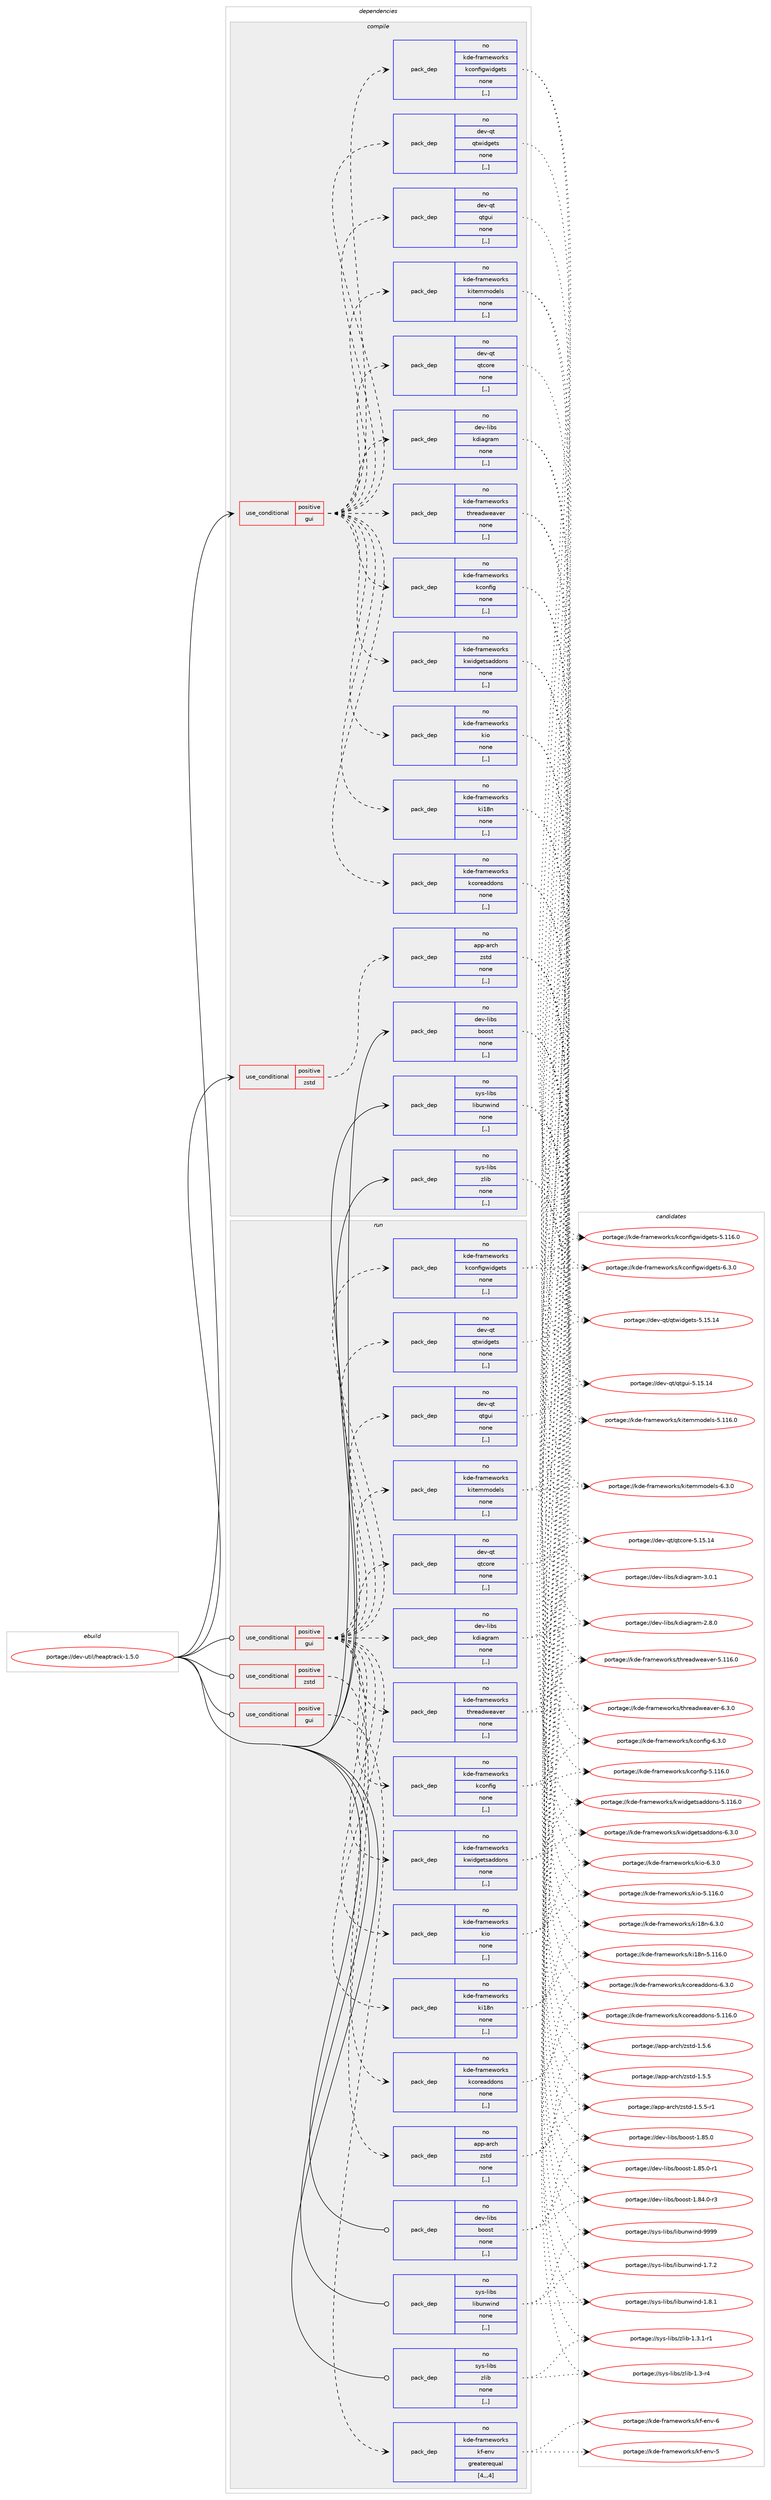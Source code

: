 digraph prolog {

# *************
# Graph options
# *************

newrank=true;
concentrate=true;
compound=true;
graph [rankdir=LR,fontname=Helvetica,fontsize=10,ranksep=1.5];#, ranksep=2.5, nodesep=0.2];
edge  [arrowhead=vee];
node  [fontname=Helvetica,fontsize=10];

# **********
# The ebuild
# **********

subgraph cluster_leftcol {
color=gray;
rank=same;
label=<<i>ebuild</i>>;
id [label="portage://dev-util/heaptrack-1.5.0", color=red, width=4, href="../dev-util/heaptrack-1.5.0.svg"];
}

# ****************
# The dependencies
# ****************

subgraph cluster_midcol {
color=gray;
label=<<i>dependencies</i>>;
subgraph cluster_compile {
fillcolor="#eeeeee";
style=filled;
label=<<i>compile</i>>;
subgraph cond59285 {
dependency210974 [label=<<TABLE BORDER="0" CELLBORDER="1" CELLSPACING="0" CELLPADDING="4"><TR><TD ROWSPAN="3" CELLPADDING="10">use_conditional</TD></TR><TR><TD>positive</TD></TR><TR><TD>gui</TD></TR></TABLE>>, shape=none, color=red];
subgraph pack150294 {
dependency210975 [label=<<TABLE BORDER="0" CELLBORDER="1" CELLSPACING="0" CELLPADDING="4" WIDTH="220"><TR><TD ROWSPAN="6" CELLPADDING="30">pack_dep</TD></TR><TR><TD WIDTH="110">no</TD></TR><TR><TD>dev-libs</TD></TR><TR><TD>kdiagram</TD></TR><TR><TD>none</TD></TR><TR><TD>[,,]</TD></TR></TABLE>>, shape=none, color=blue];
}
dependency210974:e -> dependency210975:w [weight=20,style="dashed",arrowhead="vee"];
subgraph pack150295 {
dependency210976 [label=<<TABLE BORDER="0" CELLBORDER="1" CELLSPACING="0" CELLPADDING="4" WIDTH="220"><TR><TD ROWSPAN="6" CELLPADDING="30">pack_dep</TD></TR><TR><TD WIDTH="110">no</TD></TR><TR><TD>dev-qt</TD></TR><TR><TD>qtcore</TD></TR><TR><TD>none</TD></TR><TR><TD>[,,]</TD></TR></TABLE>>, shape=none, color=blue];
}
dependency210974:e -> dependency210976:w [weight=20,style="dashed",arrowhead="vee"];
subgraph pack150296 {
dependency210977 [label=<<TABLE BORDER="0" CELLBORDER="1" CELLSPACING="0" CELLPADDING="4" WIDTH="220"><TR><TD ROWSPAN="6" CELLPADDING="30">pack_dep</TD></TR><TR><TD WIDTH="110">no</TD></TR><TR><TD>dev-qt</TD></TR><TR><TD>qtgui</TD></TR><TR><TD>none</TD></TR><TR><TD>[,,]</TD></TR></TABLE>>, shape=none, color=blue];
}
dependency210974:e -> dependency210977:w [weight=20,style="dashed",arrowhead="vee"];
subgraph pack150297 {
dependency210978 [label=<<TABLE BORDER="0" CELLBORDER="1" CELLSPACING="0" CELLPADDING="4" WIDTH="220"><TR><TD ROWSPAN="6" CELLPADDING="30">pack_dep</TD></TR><TR><TD WIDTH="110">no</TD></TR><TR><TD>dev-qt</TD></TR><TR><TD>qtwidgets</TD></TR><TR><TD>none</TD></TR><TR><TD>[,,]</TD></TR></TABLE>>, shape=none, color=blue];
}
dependency210974:e -> dependency210978:w [weight=20,style="dashed",arrowhead="vee"];
subgraph pack150298 {
dependency210979 [label=<<TABLE BORDER="0" CELLBORDER="1" CELLSPACING="0" CELLPADDING="4" WIDTH="220"><TR><TD ROWSPAN="6" CELLPADDING="30">pack_dep</TD></TR><TR><TD WIDTH="110">no</TD></TR><TR><TD>kde-frameworks</TD></TR><TR><TD>kconfig</TD></TR><TR><TD>none</TD></TR><TR><TD>[,,]</TD></TR></TABLE>>, shape=none, color=blue];
}
dependency210974:e -> dependency210979:w [weight=20,style="dashed",arrowhead="vee"];
subgraph pack150299 {
dependency210980 [label=<<TABLE BORDER="0" CELLBORDER="1" CELLSPACING="0" CELLPADDING="4" WIDTH="220"><TR><TD ROWSPAN="6" CELLPADDING="30">pack_dep</TD></TR><TR><TD WIDTH="110">no</TD></TR><TR><TD>kde-frameworks</TD></TR><TR><TD>kconfigwidgets</TD></TR><TR><TD>none</TD></TR><TR><TD>[,,]</TD></TR></TABLE>>, shape=none, color=blue];
}
dependency210974:e -> dependency210980:w [weight=20,style="dashed",arrowhead="vee"];
subgraph pack150300 {
dependency210981 [label=<<TABLE BORDER="0" CELLBORDER="1" CELLSPACING="0" CELLPADDING="4" WIDTH="220"><TR><TD ROWSPAN="6" CELLPADDING="30">pack_dep</TD></TR><TR><TD WIDTH="110">no</TD></TR><TR><TD>kde-frameworks</TD></TR><TR><TD>kcoreaddons</TD></TR><TR><TD>none</TD></TR><TR><TD>[,,]</TD></TR></TABLE>>, shape=none, color=blue];
}
dependency210974:e -> dependency210981:w [weight=20,style="dashed",arrowhead="vee"];
subgraph pack150301 {
dependency210982 [label=<<TABLE BORDER="0" CELLBORDER="1" CELLSPACING="0" CELLPADDING="4" WIDTH="220"><TR><TD ROWSPAN="6" CELLPADDING="30">pack_dep</TD></TR><TR><TD WIDTH="110">no</TD></TR><TR><TD>kde-frameworks</TD></TR><TR><TD>ki18n</TD></TR><TR><TD>none</TD></TR><TR><TD>[,,]</TD></TR></TABLE>>, shape=none, color=blue];
}
dependency210974:e -> dependency210982:w [weight=20,style="dashed",arrowhead="vee"];
subgraph pack150302 {
dependency210983 [label=<<TABLE BORDER="0" CELLBORDER="1" CELLSPACING="0" CELLPADDING="4" WIDTH="220"><TR><TD ROWSPAN="6" CELLPADDING="30">pack_dep</TD></TR><TR><TD WIDTH="110">no</TD></TR><TR><TD>kde-frameworks</TD></TR><TR><TD>kio</TD></TR><TR><TD>none</TD></TR><TR><TD>[,,]</TD></TR></TABLE>>, shape=none, color=blue];
}
dependency210974:e -> dependency210983:w [weight=20,style="dashed",arrowhead="vee"];
subgraph pack150303 {
dependency210984 [label=<<TABLE BORDER="0" CELLBORDER="1" CELLSPACING="0" CELLPADDING="4" WIDTH="220"><TR><TD ROWSPAN="6" CELLPADDING="30">pack_dep</TD></TR><TR><TD WIDTH="110">no</TD></TR><TR><TD>kde-frameworks</TD></TR><TR><TD>kitemmodels</TD></TR><TR><TD>none</TD></TR><TR><TD>[,,]</TD></TR></TABLE>>, shape=none, color=blue];
}
dependency210974:e -> dependency210984:w [weight=20,style="dashed",arrowhead="vee"];
subgraph pack150304 {
dependency210985 [label=<<TABLE BORDER="0" CELLBORDER="1" CELLSPACING="0" CELLPADDING="4" WIDTH="220"><TR><TD ROWSPAN="6" CELLPADDING="30">pack_dep</TD></TR><TR><TD WIDTH="110">no</TD></TR><TR><TD>kde-frameworks</TD></TR><TR><TD>kwidgetsaddons</TD></TR><TR><TD>none</TD></TR><TR><TD>[,,]</TD></TR></TABLE>>, shape=none, color=blue];
}
dependency210974:e -> dependency210985:w [weight=20,style="dashed",arrowhead="vee"];
subgraph pack150305 {
dependency210986 [label=<<TABLE BORDER="0" CELLBORDER="1" CELLSPACING="0" CELLPADDING="4" WIDTH="220"><TR><TD ROWSPAN="6" CELLPADDING="30">pack_dep</TD></TR><TR><TD WIDTH="110">no</TD></TR><TR><TD>kde-frameworks</TD></TR><TR><TD>threadweaver</TD></TR><TR><TD>none</TD></TR><TR><TD>[,,]</TD></TR></TABLE>>, shape=none, color=blue];
}
dependency210974:e -> dependency210986:w [weight=20,style="dashed",arrowhead="vee"];
}
id:e -> dependency210974:w [weight=20,style="solid",arrowhead="vee"];
subgraph cond59286 {
dependency210987 [label=<<TABLE BORDER="0" CELLBORDER="1" CELLSPACING="0" CELLPADDING="4"><TR><TD ROWSPAN="3" CELLPADDING="10">use_conditional</TD></TR><TR><TD>positive</TD></TR><TR><TD>zstd</TD></TR></TABLE>>, shape=none, color=red];
subgraph pack150306 {
dependency210988 [label=<<TABLE BORDER="0" CELLBORDER="1" CELLSPACING="0" CELLPADDING="4" WIDTH="220"><TR><TD ROWSPAN="6" CELLPADDING="30">pack_dep</TD></TR><TR><TD WIDTH="110">no</TD></TR><TR><TD>app-arch</TD></TR><TR><TD>zstd</TD></TR><TR><TD>none</TD></TR><TR><TD>[,,]</TD></TR></TABLE>>, shape=none, color=blue];
}
dependency210987:e -> dependency210988:w [weight=20,style="dashed",arrowhead="vee"];
}
id:e -> dependency210987:w [weight=20,style="solid",arrowhead="vee"];
subgraph pack150307 {
dependency210989 [label=<<TABLE BORDER="0" CELLBORDER="1" CELLSPACING="0" CELLPADDING="4" WIDTH="220"><TR><TD ROWSPAN="6" CELLPADDING="30">pack_dep</TD></TR><TR><TD WIDTH="110">no</TD></TR><TR><TD>dev-libs</TD></TR><TR><TD>boost</TD></TR><TR><TD>none</TD></TR><TR><TD>[,,]</TD></TR></TABLE>>, shape=none, color=blue];
}
id:e -> dependency210989:w [weight=20,style="solid",arrowhead="vee"];
subgraph pack150308 {
dependency210990 [label=<<TABLE BORDER="0" CELLBORDER="1" CELLSPACING="0" CELLPADDING="4" WIDTH="220"><TR><TD ROWSPAN="6" CELLPADDING="30">pack_dep</TD></TR><TR><TD WIDTH="110">no</TD></TR><TR><TD>sys-libs</TD></TR><TR><TD>libunwind</TD></TR><TR><TD>none</TD></TR><TR><TD>[,,]</TD></TR></TABLE>>, shape=none, color=blue];
}
id:e -> dependency210990:w [weight=20,style="solid",arrowhead="vee"];
subgraph pack150309 {
dependency210991 [label=<<TABLE BORDER="0" CELLBORDER="1" CELLSPACING="0" CELLPADDING="4" WIDTH="220"><TR><TD ROWSPAN="6" CELLPADDING="30">pack_dep</TD></TR><TR><TD WIDTH="110">no</TD></TR><TR><TD>sys-libs</TD></TR><TR><TD>zlib</TD></TR><TR><TD>none</TD></TR><TR><TD>[,,]</TD></TR></TABLE>>, shape=none, color=blue];
}
id:e -> dependency210991:w [weight=20,style="solid",arrowhead="vee"];
}
subgraph cluster_compileandrun {
fillcolor="#eeeeee";
style=filled;
label=<<i>compile and run</i>>;
}
subgraph cluster_run {
fillcolor="#eeeeee";
style=filled;
label=<<i>run</i>>;
subgraph cond59287 {
dependency210992 [label=<<TABLE BORDER="0" CELLBORDER="1" CELLSPACING="0" CELLPADDING="4"><TR><TD ROWSPAN="3" CELLPADDING="10">use_conditional</TD></TR><TR><TD>positive</TD></TR><TR><TD>gui</TD></TR></TABLE>>, shape=none, color=red];
subgraph pack150310 {
dependency210993 [label=<<TABLE BORDER="0" CELLBORDER="1" CELLSPACING="0" CELLPADDING="4" WIDTH="220"><TR><TD ROWSPAN="6" CELLPADDING="30">pack_dep</TD></TR><TR><TD WIDTH="110">no</TD></TR><TR><TD>dev-libs</TD></TR><TR><TD>kdiagram</TD></TR><TR><TD>none</TD></TR><TR><TD>[,,]</TD></TR></TABLE>>, shape=none, color=blue];
}
dependency210992:e -> dependency210993:w [weight=20,style="dashed",arrowhead="vee"];
subgraph pack150311 {
dependency210994 [label=<<TABLE BORDER="0" CELLBORDER="1" CELLSPACING="0" CELLPADDING="4" WIDTH="220"><TR><TD ROWSPAN="6" CELLPADDING="30">pack_dep</TD></TR><TR><TD WIDTH="110">no</TD></TR><TR><TD>dev-qt</TD></TR><TR><TD>qtcore</TD></TR><TR><TD>none</TD></TR><TR><TD>[,,]</TD></TR></TABLE>>, shape=none, color=blue];
}
dependency210992:e -> dependency210994:w [weight=20,style="dashed",arrowhead="vee"];
subgraph pack150312 {
dependency210995 [label=<<TABLE BORDER="0" CELLBORDER="1" CELLSPACING="0" CELLPADDING="4" WIDTH="220"><TR><TD ROWSPAN="6" CELLPADDING="30">pack_dep</TD></TR><TR><TD WIDTH="110">no</TD></TR><TR><TD>dev-qt</TD></TR><TR><TD>qtgui</TD></TR><TR><TD>none</TD></TR><TR><TD>[,,]</TD></TR></TABLE>>, shape=none, color=blue];
}
dependency210992:e -> dependency210995:w [weight=20,style="dashed",arrowhead="vee"];
subgraph pack150313 {
dependency210996 [label=<<TABLE BORDER="0" CELLBORDER="1" CELLSPACING="0" CELLPADDING="4" WIDTH="220"><TR><TD ROWSPAN="6" CELLPADDING="30">pack_dep</TD></TR><TR><TD WIDTH="110">no</TD></TR><TR><TD>dev-qt</TD></TR><TR><TD>qtwidgets</TD></TR><TR><TD>none</TD></TR><TR><TD>[,,]</TD></TR></TABLE>>, shape=none, color=blue];
}
dependency210992:e -> dependency210996:w [weight=20,style="dashed",arrowhead="vee"];
subgraph pack150314 {
dependency210997 [label=<<TABLE BORDER="0" CELLBORDER="1" CELLSPACING="0" CELLPADDING="4" WIDTH="220"><TR><TD ROWSPAN="6" CELLPADDING="30">pack_dep</TD></TR><TR><TD WIDTH="110">no</TD></TR><TR><TD>kde-frameworks</TD></TR><TR><TD>kconfig</TD></TR><TR><TD>none</TD></TR><TR><TD>[,,]</TD></TR></TABLE>>, shape=none, color=blue];
}
dependency210992:e -> dependency210997:w [weight=20,style="dashed",arrowhead="vee"];
subgraph pack150315 {
dependency210998 [label=<<TABLE BORDER="0" CELLBORDER="1" CELLSPACING="0" CELLPADDING="4" WIDTH="220"><TR><TD ROWSPAN="6" CELLPADDING="30">pack_dep</TD></TR><TR><TD WIDTH="110">no</TD></TR><TR><TD>kde-frameworks</TD></TR><TR><TD>kconfigwidgets</TD></TR><TR><TD>none</TD></TR><TR><TD>[,,]</TD></TR></TABLE>>, shape=none, color=blue];
}
dependency210992:e -> dependency210998:w [weight=20,style="dashed",arrowhead="vee"];
subgraph pack150316 {
dependency210999 [label=<<TABLE BORDER="0" CELLBORDER="1" CELLSPACING="0" CELLPADDING="4" WIDTH="220"><TR><TD ROWSPAN="6" CELLPADDING="30">pack_dep</TD></TR><TR><TD WIDTH="110">no</TD></TR><TR><TD>kde-frameworks</TD></TR><TR><TD>kcoreaddons</TD></TR><TR><TD>none</TD></TR><TR><TD>[,,]</TD></TR></TABLE>>, shape=none, color=blue];
}
dependency210992:e -> dependency210999:w [weight=20,style="dashed",arrowhead="vee"];
subgraph pack150317 {
dependency211000 [label=<<TABLE BORDER="0" CELLBORDER="1" CELLSPACING="0" CELLPADDING="4" WIDTH="220"><TR><TD ROWSPAN="6" CELLPADDING="30">pack_dep</TD></TR><TR><TD WIDTH="110">no</TD></TR><TR><TD>kde-frameworks</TD></TR><TR><TD>ki18n</TD></TR><TR><TD>none</TD></TR><TR><TD>[,,]</TD></TR></TABLE>>, shape=none, color=blue];
}
dependency210992:e -> dependency211000:w [weight=20,style="dashed",arrowhead="vee"];
subgraph pack150318 {
dependency211001 [label=<<TABLE BORDER="0" CELLBORDER="1" CELLSPACING="0" CELLPADDING="4" WIDTH="220"><TR><TD ROWSPAN="6" CELLPADDING="30">pack_dep</TD></TR><TR><TD WIDTH="110">no</TD></TR><TR><TD>kde-frameworks</TD></TR><TR><TD>kio</TD></TR><TR><TD>none</TD></TR><TR><TD>[,,]</TD></TR></TABLE>>, shape=none, color=blue];
}
dependency210992:e -> dependency211001:w [weight=20,style="dashed",arrowhead="vee"];
subgraph pack150319 {
dependency211002 [label=<<TABLE BORDER="0" CELLBORDER="1" CELLSPACING="0" CELLPADDING="4" WIDTH="220"><TR><TD ROWSPAN="6" CELLPADDING="30">pack_dep</TD></TR><TR><TD WIDTH="110">no</TD></TR><TR><TD>kde-frameworks</TD></TR><TR><TD>kitemmodels</TD></TR><TR><TD>none</TD></TR><TR><TD>[,,]</TD></TR></TABLE>>, shape=none, color=blue];
}
dependency210992:e -> dependency211002:w [weight=20,style="dashed",arrowhead="vee"];
subgraph pack150320 {
dependency211003 [label=<<TABLE BORDER="0" CELLBORDER="1" CELLSPACING="0" CELLPADDING="4" WIDTH="220"><TR><TD ROWSPAN="6" CELLPADDING="30">pack_dep</TD></TR><TR><TD WIDTH="110">no</TD></TR><TR><TD>kde-frameworks</TD></TR><TR><TD>kwidgetsaddons</TD></TR><TR><TD>none</TD></TR><TR><TD>[,,]</TD></TR></TABLE>>, shape=none, color=blue];
}
dependency210992:e -> dependency211003:w [weight=20,style="dashed",arrowhead="vee"];
subgraph pack150321 {
dependency211004 [label=<<TABLE BORDER="0" CELLBORDER="1" CELLSPACING="0" CELLPADDING="4" WIDTH="220"><TR><TD ROWSPAN="6" CELLPADDING="30">pack_dep</TD></TR><TR><TD WIDTH="110">no</TD></TR><TR><TD>kde-frameworks</TD></TR><TR><TD>threadweaver</TD></TR><TR><TD>none</TD></TR><TR><TD>[,,]</TD></TR></TABLE>>, shape=none, color=blue];
}
dependency210992:e -> dependency211004:w [weight=20,style="dashed",arrowhead="vee"];
}
id:e -> dependency210992:w [weight=20,style="solid",arrowhead="odot"];
subgraph cond59288 {
dependency211005 [label=<<TABLE BORDER="0" CELLBORDER="1" CELLSPACING="0" CELLPADDING="4"><TR><TD ROWSPAN="3" CELLPADDING="10">use_conditional</TD></TR><TR><TD>positive</TD></TR><TR><TD>gui</TD></TR></TABLE>>, shape=none, color=red];
subgraph pack150322 {
dependency211006 [label=<<TABLE BORDER="0" CELLBORDER="1" CELLSPACING="0" CELLPADDING="4" WIDTH="220"><TR><TD ROWSPAN="6" CELLPADDING="30">pack_dep</TD></TR><TR><TD WIDTH="110">no</TD></TR><TR><TD>kde-frameworks</TD></TR><TR><TD>kf-env</TD></TR><TR><TD>greaterequal</TD></TR><TR><TD>[4,,,4]</TD></TR></TABLE>>, shape=none, color=blue];
}
dependency211005:e -> dependency211006:w [weight=20,style="dashed",arrowhead="vee"];
}
id:e -> dependency211005:w [weight=20,style="solid",arrowhead="odot"];
subgraph cond59289 {
dependency211007 [label=<<TABLE BORDER="0" CELLBORDER="1" CELLSPACING="0" CELLPADDING="4"><TR><TD ROWSPAN="3" CELLPADDING="10">use_conditional</TD></TR><TR><TD>positive</TD></TR><TR><TD>zstd</TD></TR></TABLE>>, shape=none, color=red];
subgraph pack150323 {
dependency211008 [label=<<TABLE BORDER="0" CELLBORDER="1" CELLSPACING="0" CELLPADDING="4" WIDTH="220"><TR><TD ROWSPAN="6" CELLPADDING="30">pack_dep</TD></TR><TR><TD WIDTH="110">no</TD></TR><TR><TD>app-arch</TD></TR><TR><TD>zstd</TD></TR><TR><TD>none</TD></TR><TR><TD>[,,]</TD></TR></TABLE>>, shape=none, color=blue];
}
dependency211007:e -> dependency211008:w [weight=20,style="dashed",arrowhead="vee"];
}
id:e -> dependency211007:w [weight=20,style="solid",arrowhead="odot"];
subgraph pack150324 {
dependency211009 [label=<<TABLE BORDER="0" CELLBORDER="1" CELLSPACING="0" CELLPADDING="4" WIDTH="220"><TR><TD ROWSPAN="6" CELLPADDING="30">pack_dep</TD></TR><TR><TD WIDTH="110">no</TD></TR><TR><TD>dev-libs</TD></TR><TR><TD>boost</TD></TR><TR><TD>none</TD></TR><TR><TD>[,,]</TD></TR></TABLE>>, shape=none, color=blue];
}
id:e -> dependency211009:w [weight=20,style="solid",arrowhead="odot"];
subgraph pack150325 {
dependency211010 [label=<<TABLE BORDER="0" CELLBORDER="1" CELLSPACING="0" CELLPADDING="4" WIDTH="220"><TR><TD ROWSPAN="6" CELLPADDING="30">pack_dep</TD></TR><TR><TD WIDTH="110">no</TD></TR><TR><TD>sys-libs</TD></TR><TR><TD>libunwind</TD></TR><TR><TD>none</TD></TR><TR><TD>[,,]</TD></TR></TABLE>>, shape=none, color=blue];
}
id:e -> dependency211010:w [weight=20,style="solid",arrowhead="odot"];
subgraph pack150326 {
dependency211011 [label=<<TABLE BORDER="0" CELLBORDER="1" CELLSPACING="0" CELLPADDING="4" WIDTH="220"><TR><TD ROWSPAN="6" CELLPADDING="30">pack_dep</TD></TR><TR><TD WIDTH="110">no</TD></TR><TR><TD>sys-libs</TD></TR><TR><TD>zlib</TD></TR><TR><TD>none</TD></TR><TR><TD>[,,]</TD></TR></TABLE>>, shape=none, color=blue];
}
id:e -> dependency211011:w [weight=20,style="solid",arrowhead="odot"];
}
}

# **************
# The candidates
# **************

subgraph cluster_choices {
rank=same;
color=gray;
label=<<i>candidates</i>>;

subgraph choice150294 {
color=black;
nodesep=1;
choice1001011184510810598115471071001059710311497109455046564648 [label="portage://dev-libs/kdiagram-2.8.0", color=red, width=4,href="../dev-libs/kdiagram-2.8.0.svg"];
choice1001011184510810598115471071001059710311497109455146484649 [label="portage://dev-libs/kdiagram-3.0.1", color=red, width=4,href="../dev-libs/kdiagram-3.0.1.svg"];
dependency210975:e -> choice1001011184510810598115471071001059710311497109455046564648:w [style=dotted,weight="100"];
dependency210975:e -> choice1001011184510810598115471071001059710311497109455146484649:w [style=dotted,weight="100"];
}
subgraph choice150295 {
color=black;
nodesep=1;
choice1001011184511311647113116991111141014553464953464952 [label="portage://dev-qt/qtcore-5.15.14", color=red, width=4,href="../dev-qt/qtcore-5.15.14.svg"];
dependency210976:e -> choice1001011184511311647113116991111141014553464953464952:w [style=dotted,weight="100"];
}
subgraph choice150296 {
color=black;
nodesep=1;
choice10010111845113116471131161031171054553464953464952 [label="portage://dev-qt/qtgui-5.15.14", color=red, width=4,href="../dev-qt/qtgui-5.15.14.svg"];
dependency210977:e -> choice10010111845113116471131161031171054553464953464952:w [style=dotted,weight="100"];
}
subgraph choice150297 {
color=black;
nodesep=1;
choice10010111845113116471131161191051001031011161154553464953464952 [label="portage://dev-qt/qtwidgets-5.15.14", color=red, width=4,href="../dev-qt/qtwidgets-5.15.14.svg"];
dependency210978:e -> choice10010111845113116471131161191051001031011161154553464953464952:w [style=dotted,weight="100"];
}
subgraph choice150298 {
color=black;
nodesep=1;
choice107100101451021149710910111911111410711547107991111101021051034553464949544648 [label="portage://kde-frameworks/kconfig-5.116.0", color=red, width=4,href="../kde-frameworks/kconfig-5.116.0.svg"];
choice10710010145102114971091011191111141071154710799111110102105103455446514648 [label="portage://kde-frameworks/kconfig-6.3.0", color=red, width=4,href="../kde-frameworks/kconfig-6.3.0.svg"];
dependency210979:e -> choice107100101451021149710910111911111410711547107991111101021051034553464949544648:w [style=dotted,weight="100"];
dependency210979:e -> choice10710010145102114971091011191111141071154710799111110102105103455446514648:w [style=dotted,weight="100"];
}
subgraph choice150299 {
color=black;
nodesep=1;
choice107100101451021149710910111911111410711547107991111101021051031191051001031011161154553464949544648 [label="portage://kde-frameworks/kconfigwidgets-5.116.0", color=red, width=4,href="../kde-frameworks/kconfigwidgets-5.116.0.svg"];
choice10710010145102114971091011191111141071154710799111110102105103119105100103101116115455446514648 [label="portage://kde-frameworks/kconfigwidgets-6.3.0", color=red, width=4,href="../kde-frameworks/kconfigwidgets-6.3.0.svg"];
dependency210980:e -> choice107100101451021149710910111911111410711547107991111101021051031191051001031011161154553464949544648:w [style=dotted,weight="100"];
dependency210980:e -> choice10710010145102114971091011191111141071154710799111110102105103119105100103101116115455446514648:w [style=dotted,weight="100"];
}
subgraph choice150300 {
color=black;
nodesep=1;
choice10710010145102114971091011191111141071154710799111114101971001001111101154553464949544648 [label="portage://kde-frameworks/kcoreaddons-5.116.0", color=red, width=4,href="../kde-frameworks/kcoreaddons-5.116.0.svg"];
choice1071001014510211497109101119111114107115471079911111410197100100111110115455446514648 [label="portage://kde-frameworks/kcoreaddons-6.3.0", color=red, width=4,href="../kde-frameworks/kcoreaddons-6.3.0.svg"];
dependency210981:e -> choice10710010145102114971091011191111141071154710799111114101971001001111101154553464949544648:w [style=dotted,weight="100"];
dependency210981:e -> choice1071001014510211497109101119111114107115471079911111410197100100111110115455446514648:w [style=dotted,weight="100"];
}
subgraph choice150301 {
color=black;
nodesep=1;
choice10710010145102114971091011191111141071154710710549561104553464949544648 [label="portage://kde-frameworks/ki18n-5.116.0", color=red, width=4,href="../kde-frameworks/ki18n-5.116.0.svg"];
choice1071001014510211497109101119111114107115471071054956110455446514648 [label="portage://kde-frameworks/ki18n-6.3.0", color=red, width=4,href="../kde-frameworks/ki18n-6.3.0.svg"];
dependency210982:e -> choice10710010145102114971091011191111141071154710710549561104553464949544648:w [style=dotted,weight="100"];
dependency210982:e -> choice1071001014510211497109101119111114107115471071054956110455446514648:w [style=dotted,weight="100"];
}
subgraph choice150302 {
color=black;
nodesep=1;
choice1071001014510211497109101119111114107115471071051114553464949544648 [label="portage://kde-frameworks/kio-5.116.0", color=red, width=4,href="../kde-frameworks/kio-5.116.0.svg"];
choice107100101451021149710910111911111410711547107105111455446514648 [label="portage://kde-frameworks/kio-6.3.0", color=red, width=4,href="../kde-frameworks/kio-6.3.0.svg"];
dependency210983:e -> choice1071001014510211497109101119111114107115471071051114553464949544648:w [style=dotted,weight="100"];
dependency210983:e -> choice107100101451021149710910111911111410711547107105111455446514648:w [style=dotted,weight="100"];
}
subgraph choice150303 {
color=black;
nodesep=1;
choice1071001014510211497109101119111114107115471071051161011091091111001011081154553464949544648 [label="portage://kde-frameworks/kitemmodels-5.116.0", color=red, width=4,href="../kde-frameworks/kitemmodels-5.116.0.svg"];
choice107100101451021149710910111911111410711547107105116101109109111100101108115455446514648 [label="portage://kde-frameworks/kitemmodels-6.3.0", color=red, width=4,href="../kde-frameworks/kitemmodels-6.3.0.svg"];
dependency210984:e -> choice1071001014510211497109101119111114107115471071051161011091091111001011081154553464949544648:w [style=dotted,weight="100"];
dependency210984:e -> choice107100101451021149710910111911111410711547107105116101109109111100101108115455446514648:w [style=dotted,weight="100"];
}
subgraph choice150304 {
color=black;
nodesep=1;
choice107100101451021149710910111911111410711547107119105100103101116115971001001111101154553464949544648 [label="portage://kde-frameworks/kwidgetsaddons-5.116.0", color=red, width=4,href="../kde-frameworks/kwidgetsaddons-5.116.0.svg"];
choice10710010145102114971091011191111141071154710711910510010310111611597100100111110115455446514648 [label="portage://kde-frameworks/kwidgetsaddons-6.3.0", color=red, width=4,href="../kde-frameworks/kwidgetsaddons-6.3.0.svg"];
dependency210985:e -> choice107100101451021149710910111911111410711547107119105100103101116115971001001111101154553464949544648:w [style=dotted,weight="100"];
dependency210985:e -> choice10710010145102114971091011191111141071154710711910510010310111611597100100111110115455446514648:w [style=dotted,weight="100"];
}
subgraph choice150305 {
color=black;
nodesep=1;
choice10710010145102114971091011191111141071154711610411410197100119101971181011144553464949544648 [label="portage://kde-frameworks/threadweaver-5.116.0", color=red, width=4,href="../kde-frameworks/threadweaver-5.116.0.svg"];
choice1071001014510211497109101119111114107115471161041141019710011910197118101114455446514648 [label="portage://kde-frameworks/threadweaver-6.3.0", color=red, width=4,href="../kde-frameworks/threadweaver-6.3.0.svg"];
dependency210986:e -> choice10710010145102114971091011191111141071154711610411410197100119101971181011144553464949544648:w [style=dotted,weight="100"];
dependency210986:e -> choice1071001014510211497109101119111114107115471161041141019710011910197118101114455446514648:w [style=dotted,weight="100"];
}
subgraph choice150306 {
color=black;
nodesep=1;
choice9711211245971149910447122115116100454946534653 [label="portage://app-arch/zstd-1.5.5", color=red, width=4,href="../app-arch/zstd-1.5.5.svg"];
choice97112112459711499104471221151161004549465346534511449 [label="portage://app-arch/zstd-1.5.5-r1", color=red, width=4,href="../app-arch/zstd-1.5.5-r1.svg"];
choice9711211245971149910447122115116100454946534654 [label="portage://app-arch/zstd-1.5.6", color=red, width=4,href="../app-arch/zstd-1.5.6.svg"];
dependency210988:e -> choice9711211245971149910447122115116100454946534653:w [style=dotted,weight="100"];
dependency210988:e -> choice97112112459711499104471221151161004549465346534511449:w [style=dotted,weight="100"];
dependency210988:e -> choice9711211245971149910447122115116100454946534654:w [style=dotted,weight="100"];
}
subgraph choice150307 {
color=black;
nodesep=1;
choice10010111845108105981154798111111115116454946565246484511451 [label="portage://dev-libs/boost-1.84.0-r3", color=red, width=4,href="../dev-libs/boost-1.84.0-r3.svg"];
choice1001011184510810598115479811111111511645494656534648 [label="portage://dev-libs/boost-1.85.0", color=red, width=4,href="../dev-libs/boost-1.85.0.svg"];
choice10010111845108105981154798111111115116454946565346484511449 [label="portage://dev-libs/boost-1.85.0-r1", color=red, width=4,href="../dev-libs/boost-1.85.0-r1.svg"];
dependency210989:e -> choice10010111845108105981154798111111115116454946565246484511451:w [style=dotted,weight="100"];
dependency210989:e -> choice1001011184510810598115479811111111511645494656534648:w [style=dotted,weight="100"];
dependency210989:e -> choice10010111845108105981154798111111115116454946565346484511449:w [style=dotted,weight="100"];
}
subgraph choice150308 {
color=black;
nodesep=1;
choice11512111545108105981154710810598117110119105110100454946554650 [label="portage://sys-libs/libunwind-1.7.2", color=red, width=4,href="../sys-libs/libunwind-1.7.2.svg"];
choice11512111545108105981154710810598117110119105110100454946564649 [label="portage://sys-libs/libunwind-1.8.1", color=red, width=4,href="../sys-libs/libunwind-1.8.1.svg"];
choice115121115451081059811547108105981171101191051101004557575757 [label="portage://sys-libs/libunwind-9999", color=red, width=4,href="../sys-libs/libunwind-9999.svg"];
dependency210990:e -> choice11512111545108105981154710810598117110119105110100454946554650:w [style=dotted,weight="100"];
dependency210990:e -> choice11512111545108105981154710810598117110119105110100454946564649:w [style=dotted,weight="100"];
dependency210990:e -> choice115121115451081059811547108105981171101191051101004557575757:w [style=dotted,weight="100"];
}
subgraph choice150309 {
color=black;
nodesep=1;
choice11512111545108105981154712210810598454946514511452 [label="portage://sys-libs/zlib-1.3-r4", color=red, width=4,href="../sys-libs/zlib-1.3-r4.svg"];
choice115121115451081059811547122108105984549465146494511449 [label="portage://sys-libs/zlib-1.3.1-r1", color=red, width=4,href="../sys-libs/zlib-1.3.1-r1.svg"];
dependency210991:e -> choice11512111545108105981154712210810598454946514511452:w [style=dotted,weight="100"];
dependency210991:e -> choice115121115451081059811547122108105984549465146494511449:w [style=dotted,weight="100"];
}
subgraph choice150310 {
color=black;
nodesep=1;
choice1001011184510810598115471071001059710311497109455046564648 [label="portage://dev-libs/kdiagram-2.8.0", color=red, width=4,href="../dev-libs/kdiagram-2.8.0.svg"];
choice1001011184510810598115471071001059710311497109455146484649 [label="portage://dev-libs/kdiagram-3.0.1", color=red, width=4,href="../dev-libs/kdiagram-3.0.1.svg"];
dependency210993:e -> choice1001011184510810598115471071001059710311497109455046564648:w [style=dotted,weight="100"];
dependency210993:e -> choice1001011184510810598115471071001059710311497109455146484649:w [style=dotted,weight="100"];
}
subgraph choice150311 {
color=black;
nodesep=1;
choice1001011184511311647113116991111141014553464953464952 [label="portage://dev-qt/qtcore-5.15.14", color=red, width=4,href="../dev-qt/qtcore-5.15.14.svg"];
dependency210994:e -> choice1001011184511311647113116991111141014553464953464952:w [style=dotted,weight="100"];
}
subgraph choice150312 {
color=black;
nodesep=1;
choice10010111845113116471131161031171054553464953464952 [label="portage://dev-qt/qtgui-5.15.14", color=red, width=4,href="../dev-qt/qtgui-5.15.14.svg"];
dependency210995:e -> choice10010111845113116471131161031171054553464953464952:w [style=dotted,weight="100"];
}
subgraph choice150313 {
color=black;
nodesep=1;
choice10010111845113116471131161191051001031011161154553464953464952 [label="portage://dev-qt/qtwidgets-5.15.14", color=red, width=4,href="../dev-qt/qtwidgets-5.15.14.svg"];
dependency210996:e -> choice10010111845113116471131161191051001031011161154553464953464952:w [style=dotted,weight="100"];
}
subgraph choice150314 {
color=black;
nodesep=1;
choice107100101451021149710910111911111410711547107991111101021051034553464949544648 [label="portage://kde-frameworks/kconfig-5.116.0", color=red, width=4,href="../kde-frameworks/kconfig-5.116.0.svg"];
choice10710010145102114971091011191111141071154710799111110102105103455446514648 [label="portage://kde-frameworks/kconfig-6.3.0", color=red, width=4,href="../kde-frameworks/kconfig-6.3.0.svg"];
dependency210997:e -> choice107100101451021149710910111911111410711547107991111101021051034553464949544648:w [style=dotted,weight="100"];
dependency210997:e -> choice10710010145102114971091011191111141071154710799111110102105103455446514648:w [style=dotted,weight="100"];
}
subgraph choice150315 {
color=black;
nodesep=1;
choice107100101451021149710910111911111410711547107991111101021051031191051001031011161154553464949544648 [label="portage://kde-frameworks/kconfigwidgets-5.116.0", color=red, width=4,href="../kde-frameworks/kconfigwidgets-5.116.0.svg"];
choice10710010145102114971091011191111141071154710799111110102105103119105100103101116115455446514648 [label="portage://kde-frameworks/kconfigwidgets-6.3.0", color=red, width=4,href="../kde-frameworks/kconfigwidgets-6.3.0.svg"];
dependency210998:e -> choice107100101451021149710910111911111410711547107991111101021051031191051001031011161154553464949544648:w [style=dotted,weight="100"];
dependency210998:e -> choice10710010145102114971091011191111141071154710799111110102105103119105100103101116115455446514648:w [style=dotted,weight="100"];
}
subgraph choice150316 {
color=black;
nodesep=1;
choice10710010145102114971091011191111141071154710799111114101971001001111101154553464949544648 [label="portage://kde-frameworks/kcoreaddons-5.116.0", color=red, width=4,href="../kde-frameworks/kcoreaddons-5.116.0.svg"];
choice1071001014510211497109101119111114107115471079911111410197100100111110115455446514648 [label="portage://kde-frameworks/kcoreaddons-6.3.0", color=red, width=4,href="../kde-frameworks/kcoreaddons-6.3.0.svg"];
dependency210999:e -> choice10710010145102114971091011191111141071154710799111114101971001001111101154553464949544648:w [style=dotted,weight="100"];
dependency210999:e -> choice1071001014510211497109101119111114107115471079911111410197100100111110115455446514648:w [style=dotted,weight="100"];
}
subgraph choice150317 {
color=black;
nodesep=1;
choice10710010145102114971091011191111141071154710710549561104553464949544648 [label="portage://kde-frameworks/ki18n-5.116.0", color=red, width=4,href="../kde-frameworks/ki18n-5.116.0.svg"];
choice1071001014510211497109101119111114107115471071054956110455446514648 [label="portage://kde-frameworks/ki18n-6.3.0", color=red, width=4,href="../kde-frameworks/ki18n-6.3.0.svg"];
dependency211000:e -> choice10710010145102114971091011191111141071154710710549561104553464949544648:w [style=dotted,weight="100"];
dependency211000:e -> choice1071001014510211497109101119111114107115471071054956110455446514648:w [style=dotted,weight="100"];
}
subgraph choice150318 {
color=black;
nodesep=1;
choice1071001014510211497109101119111114107115471071051114553464949544648 [label="portage://kde-frameworks/kio-5.116.0", color=red, width=4,href="../kde-frameworks/kio-5.116.0.svg"];
choice107100101451021149710910111911111410711547107105111455446514648 [label="portage://kde-frameworks/kio-6.3.0", color=red, width=4,href="../kde-frameworks/kio-6.3.0.svg"];
dependency211001:e -> choice1071001014510211497109101119111114107115471071051114553464949544648:w [style=dotted,weight="100"];
dependency211001:e -> choice107100101451021149710910111911111410711547107105111455446514648:w [style=dotted,weight="100"];
}
subgraph choice150319 {
color=black;
nodesep=1;
choice1071001014510211497109101119111114107115471071051161011091091111001011081154553464949544648 [label="portage://kde-frameworks/kitemmodels-5.116.0", color=red, width=4,href="../kde-frameworks/kitemmodels-5.116.0.svg"];
choice107100101451021149710910111911111410711547107105116101109109111100101108115455446514648 [label="portage://kde-frameworks/kitemmodels-6.3.0", color=red, width=4,href="../kde-frameworks/kitemmodels-6.3.0.svg"];
dependency211002:e -> choice1071001014510211497109101119111114107115471071051161011091091111001011081154553464949544648:w [style=dotted,weight="100"];
dependency211002:e -> choice107100101451021149710910111911111410711547107105116101109109111100101108115455446514648:w [style=dotted,weight="100"];
}
subgraph choice150320 {
color=black;
nodesep=1;
choice107100101451021149710910111911111410711547107119105100103101116115971001001111101154553464949544648 [label="portage://kde-frameworks/kwidgetsaddons-5.116.0", color=red, width=4,href="../kde-frameworks/kwidgetsaddons-5.116.0.svg"];
choice10710010145102114971091011191111141071154710711910510010310111611597100100111110115455446514648 [label="portage://kde-frameworks/kwidgetsaddons-6.3.0", color=red, width=4,href="../kde-frameworks/kwidgetsaddons-6.3.0.svg"];
dependency211003:e -> choice107100101451021149710910111911111410711547107119105100103101116115971001001111101154553464949544648:w [style=dotted,weight="100"];
dependency211003:e -> choice10710010145102114971091011191111141071154710711910510010310111611597100100111110115455446514648:w [style=dotted,weight="100"];
}
subgraph choice150321 {
color=black;
nodesep=1;
choice10710010145102114971091011191111141071154711610411410197100119101971181011144553464949544648 [label="portage://kde-frameworks/threadweaver-5.116.0", color=red, width=4,href="../kde-frameworks/threadweaver-5.116.0.svg"];
choice1071001014510211497109101119111114107115471161041141019710011910197118101114455446514648 [label="portage://kde-frameworks/threadweaver-6.3.0", color=red, width=4,href="../kde-frameworks/threadweaver-6.3.0.svg"];
dependency211004:e -> choice10710010145102114971091011191111141071154711610411410197100119101971181011144553464949544648:w [style=dotted,weight="100"];
dependency211004:e -> choice1071001014510211497109101119111114107115471161041141019710011910197118101114455446514648:w [style=dotted,weight="100"];
}
subgraph choice150322 {
color=black;
nodesep=1;
choice107100101451021149710910111911111410711547107102451011101184553 [label="portage://kde-frameworks/kf-env-5", color=red, width=4,href="../kde-frameworks/kf-env-5.svg"];
choice107100101451021149710910111911111410711547107102451011101184554 [label="portage://kde-frameworks/kf-env-6", color=red, width=4,href="../kde-frameworks/kf-env-6.svg"];
dependency211006:e -> choice107100101451021149710910111911111410711547107102451011101184553:w [style=dotted,weight="100"];
dependency211006:e -> choice107100101451021149710910111911111410711547107102451011101184554:w [style=dotted,weight="100"];
}
subgraph choice150323 {
color=black;
nodesep=1;
choice9711211245971149910447122115116100454946534653 [label="portage://app-arch/zstd-1.5.5", color=red, width=4,href="../app-arch/zstd-1.5.5.svg"];
choice97112112459711499104471221151161004549465346534511449 [label="portage://app-arch/zstd-1.5.5-r1", color=red, width=4,href="../app-arch/zstd-1.5.5-r1.svg"];
choice9711211245971149910447122115116100454946534654 [label="portage://app-arch/zstd-1.5.6", color=red, width=4,href="../app-arch/zstd-1.5.6.svg"];
dependency211008:e -> choice9711211245971149910447122115116100454946534653:w [style=dotted,weight="100"];
dependency211008:e -> choice97112112459711499104471221151161004549465346534511449:w [style=dotted,weight="100"];
dependency211008:e -> choice9711211245971149910447122115116100454946534654:w [style=dotted,weight="100"];
}
subgraph choice150324 {
color=black;
nodesep=1;
choice10010111845108105981154798111111115116454946565246484511451 [label="portage://dev-libs/boost-1.84.0-r3", color=red, width=4,href="../dev-libs/boost-1.84.0-r3.svg"];
choice1001011184510810598115479811111111511645494656534648 [label="portage://dev-libs/boost-1.85.0", color=red, width=4,href="../dev-libs/boost-1.85.0.svg"];
choice10010111845108105981154798111111115116454946565346484511449 [label="portage://dev-libs/boost-1.85.0-r1", color=red, width=4,href="../dev-libs/boost-1.85.0-r1.svg"];
dependency211009:e -> choice10010111845108105981154798111111115116454946565246484511451:w [style=dotted,weight="100"];
dependency211009:e -> choice1001011184510810598115479811111111511645494656534648:w [style=dotted,weight="100"];
dependency211009:e -> choice10010111845108105981154798111111115116454946565346484511449:w [style=dotted,weight="100"];
}
subgraph choice150325 {
color=black;
nodesep=1;
choice11512111545108105981154710810598117110119105110100454946554650 [label="portage://sys-libs/libunwind-1.7.2", color=red, width=4,href="../sys-libs/libunwind-1.7.2.svg"];
choice11512111545108105981154710810598117110119105110100454946564649 [label="portage://sys-libs/libunwind-1.8.1", color=red, width=4,href="../sys-libs/libunwind-1.8.1.svg"];
choice115121115451081059811547108105981171101191051101004557575757 [label="portage://sys-libs/libunwind-9999", color=red, width=4,href="../sys-libs/libunwind-9999.svg"];
dependency211010:e -> choice11512111545108105981154710810598117110119105110100454946554650:w [style=dotted,weight="100"];
dependency211010:e -> choice11512111545108105981154710810598117110119105110100454946564649:w [style=dotted,weight="100"];
dependency211010:e -> choice115121115451081059811547108105981171101191051101004557575757:w [style=dotted,weight="100"];
}
subgraph choice150326 {
color=black;
nodesep=1;
choice11512111545108105981154712210810598454946514511452 [label="portage://sys-libs/zlib-1.3-r4", color=red, width=4,href="../sys-libs/zlib-1.3-r4.svg"];
choice115121115451081059811547122108105984549465146494511449 [label="portage://sys-libs/zlib-1.3.1-r1", color=red, width=4,href="../sys-libs/zlib-1.3.1-r1.svg"];
dependency211011:e -> choice11512111545108105981154712210810598454946514511452:w [style=dotted,weight="100"];
dependency211011:e -> choice115121115451081059811547122108105984549465146494511449:w [style=dotted,weight="100"];
}
}

}
